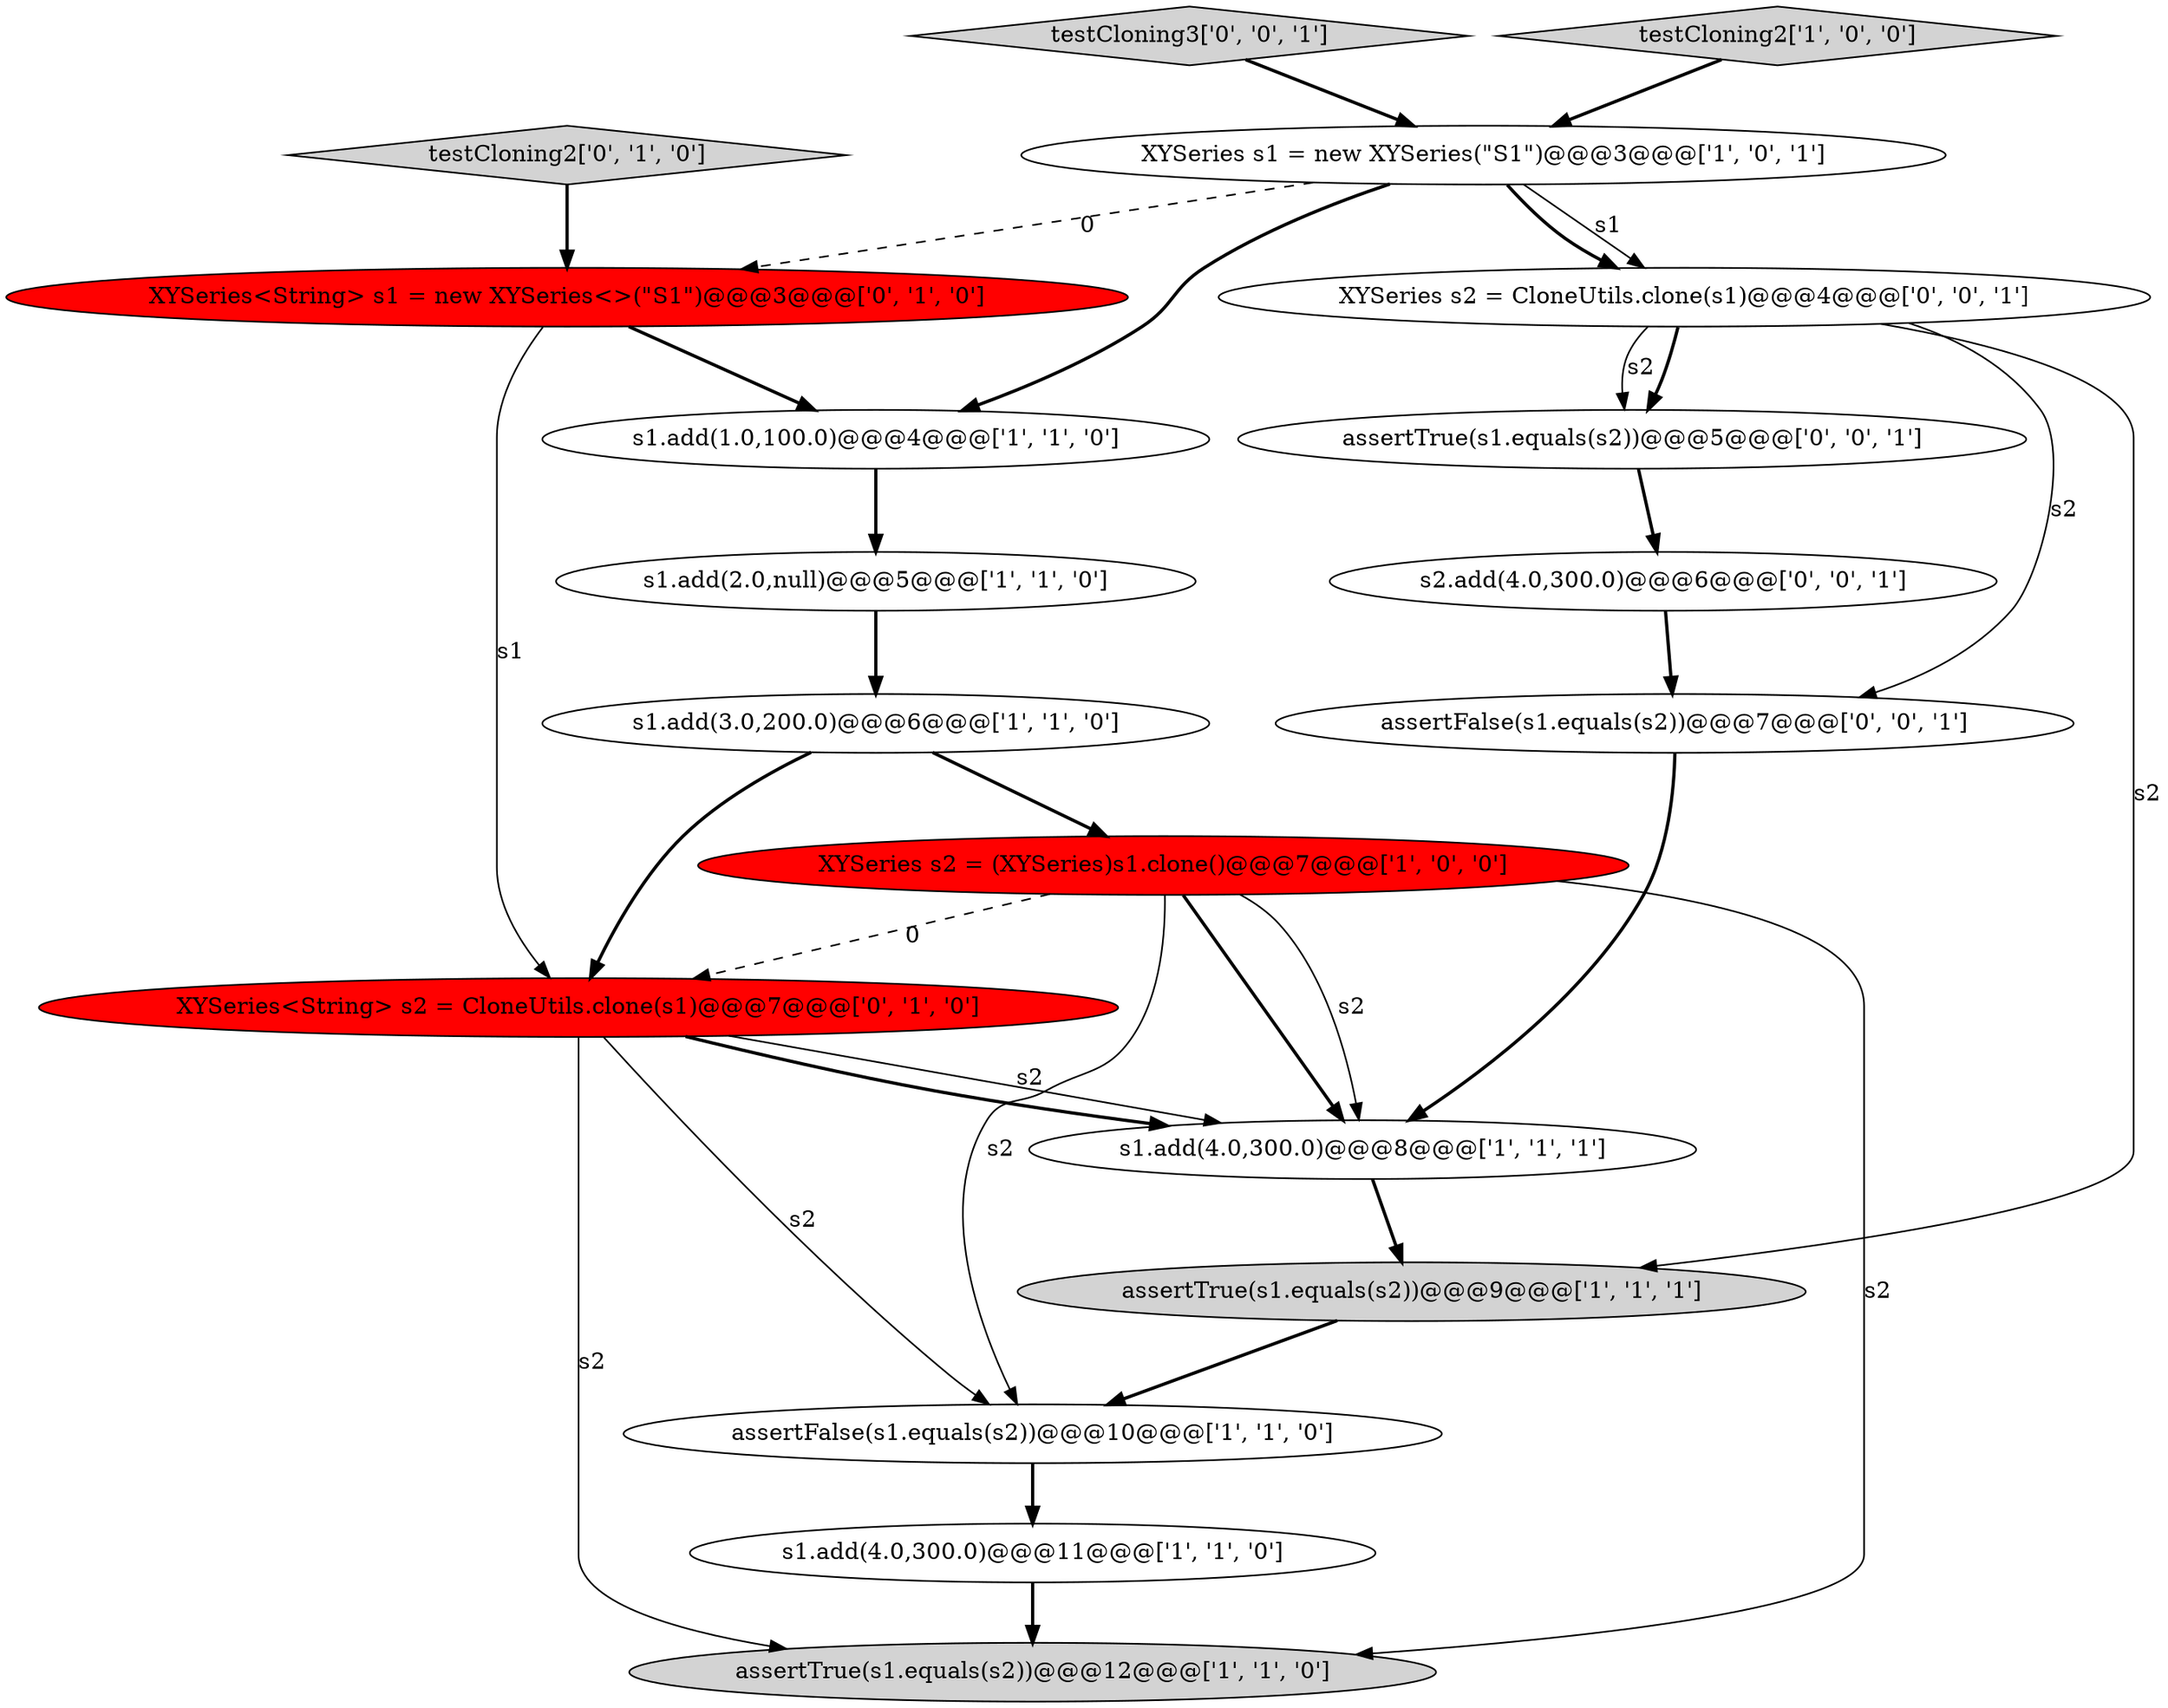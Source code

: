 digraph {
0 [style = filled, label = "XYSeries s2 = (XYSeries)s1.clone()@@@7@@@['1', '0', '0']", fillcolor = red, shape = ellipse image = "AAA1AAABBB1BBB"];
13 [style = filled, label = "XYSeries<String> s1 = new XYSeries<>(\"S1\")@@@3@@@['0', '1', '0']", fillcolor = red, shape = ellipse image = "AAA1AAABBB2BBB"];
8 [style = filled, label = "s1.add(3.0,200.0)@@@6@@@['1', '1', '0']", fillcolor = white, shape = ellipse image = "AAA0AAABBB1BBB"];
11 [style = filled, label = "testCloning2['0', '1', '0']", fillcolor = lightgray, shape = diamond image = "AAA0AAABBB2BBB"];
15 [style = filled, label = "s2.add(4.0,300.0)@@@6@@@['0', '0', '1']", fillcolor = white, shape = ellipse image = "AAA0AAABBB3BBB"];
1 [style = filled, label = "assertFalse(s1.equals(s2))@@@10@@@['1', '1', '0']", fillcolor = white, shape = ellipse image = "AAA0AAABBB1BBB"];
10 [style = filled, label = "s1.add(1.0,100.0)@@@4@@@['1', '1', '0']", fillcolor = white, shape = ellipse image = "AAA0AAABBB1BBB"];
9 [style = filled, label = "XYSeries s1 = new XYSeries(\"S1\")@@@3@@@['1', '0', '1']", fillcolor = white, shape = ellipse image = "AAA0AAABBB1BBB"];
14 [style = filled, label = "assertFalse(s1.equals(s2))@@@7@@@['0', '0', '1']", fillcolor = white, shape = ellipse image = "AAA0AAABBB3BBB"];
7 [style = filled, label = "assertTrue(s1.equals(s2))@@@9@@@['1', '1', '1']", fillcolor = lightgray, shape = ellipse image = "AAA0AAABBB1BBB"];
17 [style = filled, label = "assertTrue(s1.equals(s2))@@@5@@@['0', '0', '1']", fillcolor = white, shape = ellipse image = "AAA0AAABBB3BBB"];
5 [style = filled, label = "s1.add(4.0,300.0)@@@8@@@['1', '1', '1']", fillcolor = white, shape = ellipse image = "AAA0AAABBB1BBB"];
2 [style = filled, label = "s1.add(4.0,300.0)@@@11@@@['1', '1', '0']", fillcolor = white, shape = ellipse image = "AAA0AAABBB1BBB"];
4 [style = filled, label = "s1.add(2.0,null)@@@5@@@['1', '1', '0']", fillcolor = white, shape = ellipse image = "AAA0AAABBB1BBB"];
18 [style = filled, label = "testCloning3['0', '0', '1']", fillcolor = lightgray, shape = diamond image = "AAA0AAABBB3BBB"];
6 [style = filled, label = "testCloning2['1', '0', '0']", fillcolor = lightgray, shape = diamond image = "AAA0AAABBB1BBB"];
12 [style = filled, label = "XYSeries<String> s2 = CloneUtils.clone(s1)@@@7@@@['0', '1', '0']", fillcolor = red, shape = ellipse image = "AAA1AAABBB2BBB"];
16 [style = filled, label = "XYSeries s2 = CloneUtils.clone(s1)@@@4@@@['0', '0', '1']", fillcolor = white, shape = ellipse image = "AAA0AAABBB3BBB"];
3 [style = filled, label = "assertTrue(s1.equals(s2))@@@12@@@['1', '1', '0']", fillcolor = lightgray, shape = ellipse image = "AAA0AAABBB1BBB"];
9->16 [style = solid, label="s1"];
13->10 [style = bold, label=""];
7->1 [style = bold, label=""];
12->5 [style = bold, label=""];
12->1 [style = solid, label="s2"];
15->14 [style = bold, label=""];
2->3 [style = bold, label=""];
16->17 [style = bold, label=""];
9->10 [style = bold, label=""];
0->12 [style = dashed, label="0"];
16->17 [style = solid, label="s2"];
9->16 [style = bold, label=""];
8->0 [style = bold, label=""];
0->1 [style = solid, label="s2"];
12->3 [style = solid, label="s2"];
11->13 [style = bold, label=""];
16->14 [style = solid, label="s2"];
9->13 [style = dashed, label="0"];
18->9 [style = bold, label=""];
17->15 [style = bold, label=""];
10->4 [style = bold, label=""];
13->12 [style = solid, label="s1"];
4->8 [style = bold, label=""];
5->7 [style = bold, label=""];
1->2 [style = bold, label=""];
6->9 [style = bold, label=""];
0->5 [style = solid, label="s2"];
16->7 [style = solid, label="s2"];
12->5 [style = solid, label="s2"];
8->12 [style = bold, label=""];
0->3 [style = solid, label="s2"];
0->5 [style = bold, label=""];
14->5 [style = bold, label=""];
}
